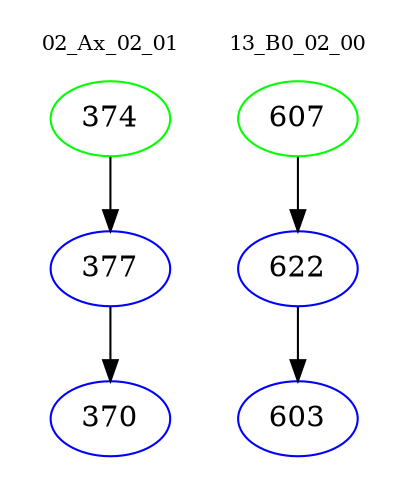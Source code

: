 digraph{
subgraph cluster_0 {
color = white
label = "02_Ax_02_01";
fontsize=10;
T0_374 [label="374", color="green"]
T0_374 -> T0_377 [color="black"]
T0_377 [label="377", color="blue"]
T0_377 -> T0_370 [color="black"]
T0_370 [label="370", color="blue"]
}
subgraph cluster_1 {
color = white
label = "13_B0_02_00";
fontsize=10;
T1_607 [label="607", color="green"]
T1_607 -> T1_622 [color="black"]
T1_622 [label="622", color="blue"]
T1_622 -> T1_603 [color="black"]
T1_603 [label="603", color="blue"]
}
}
